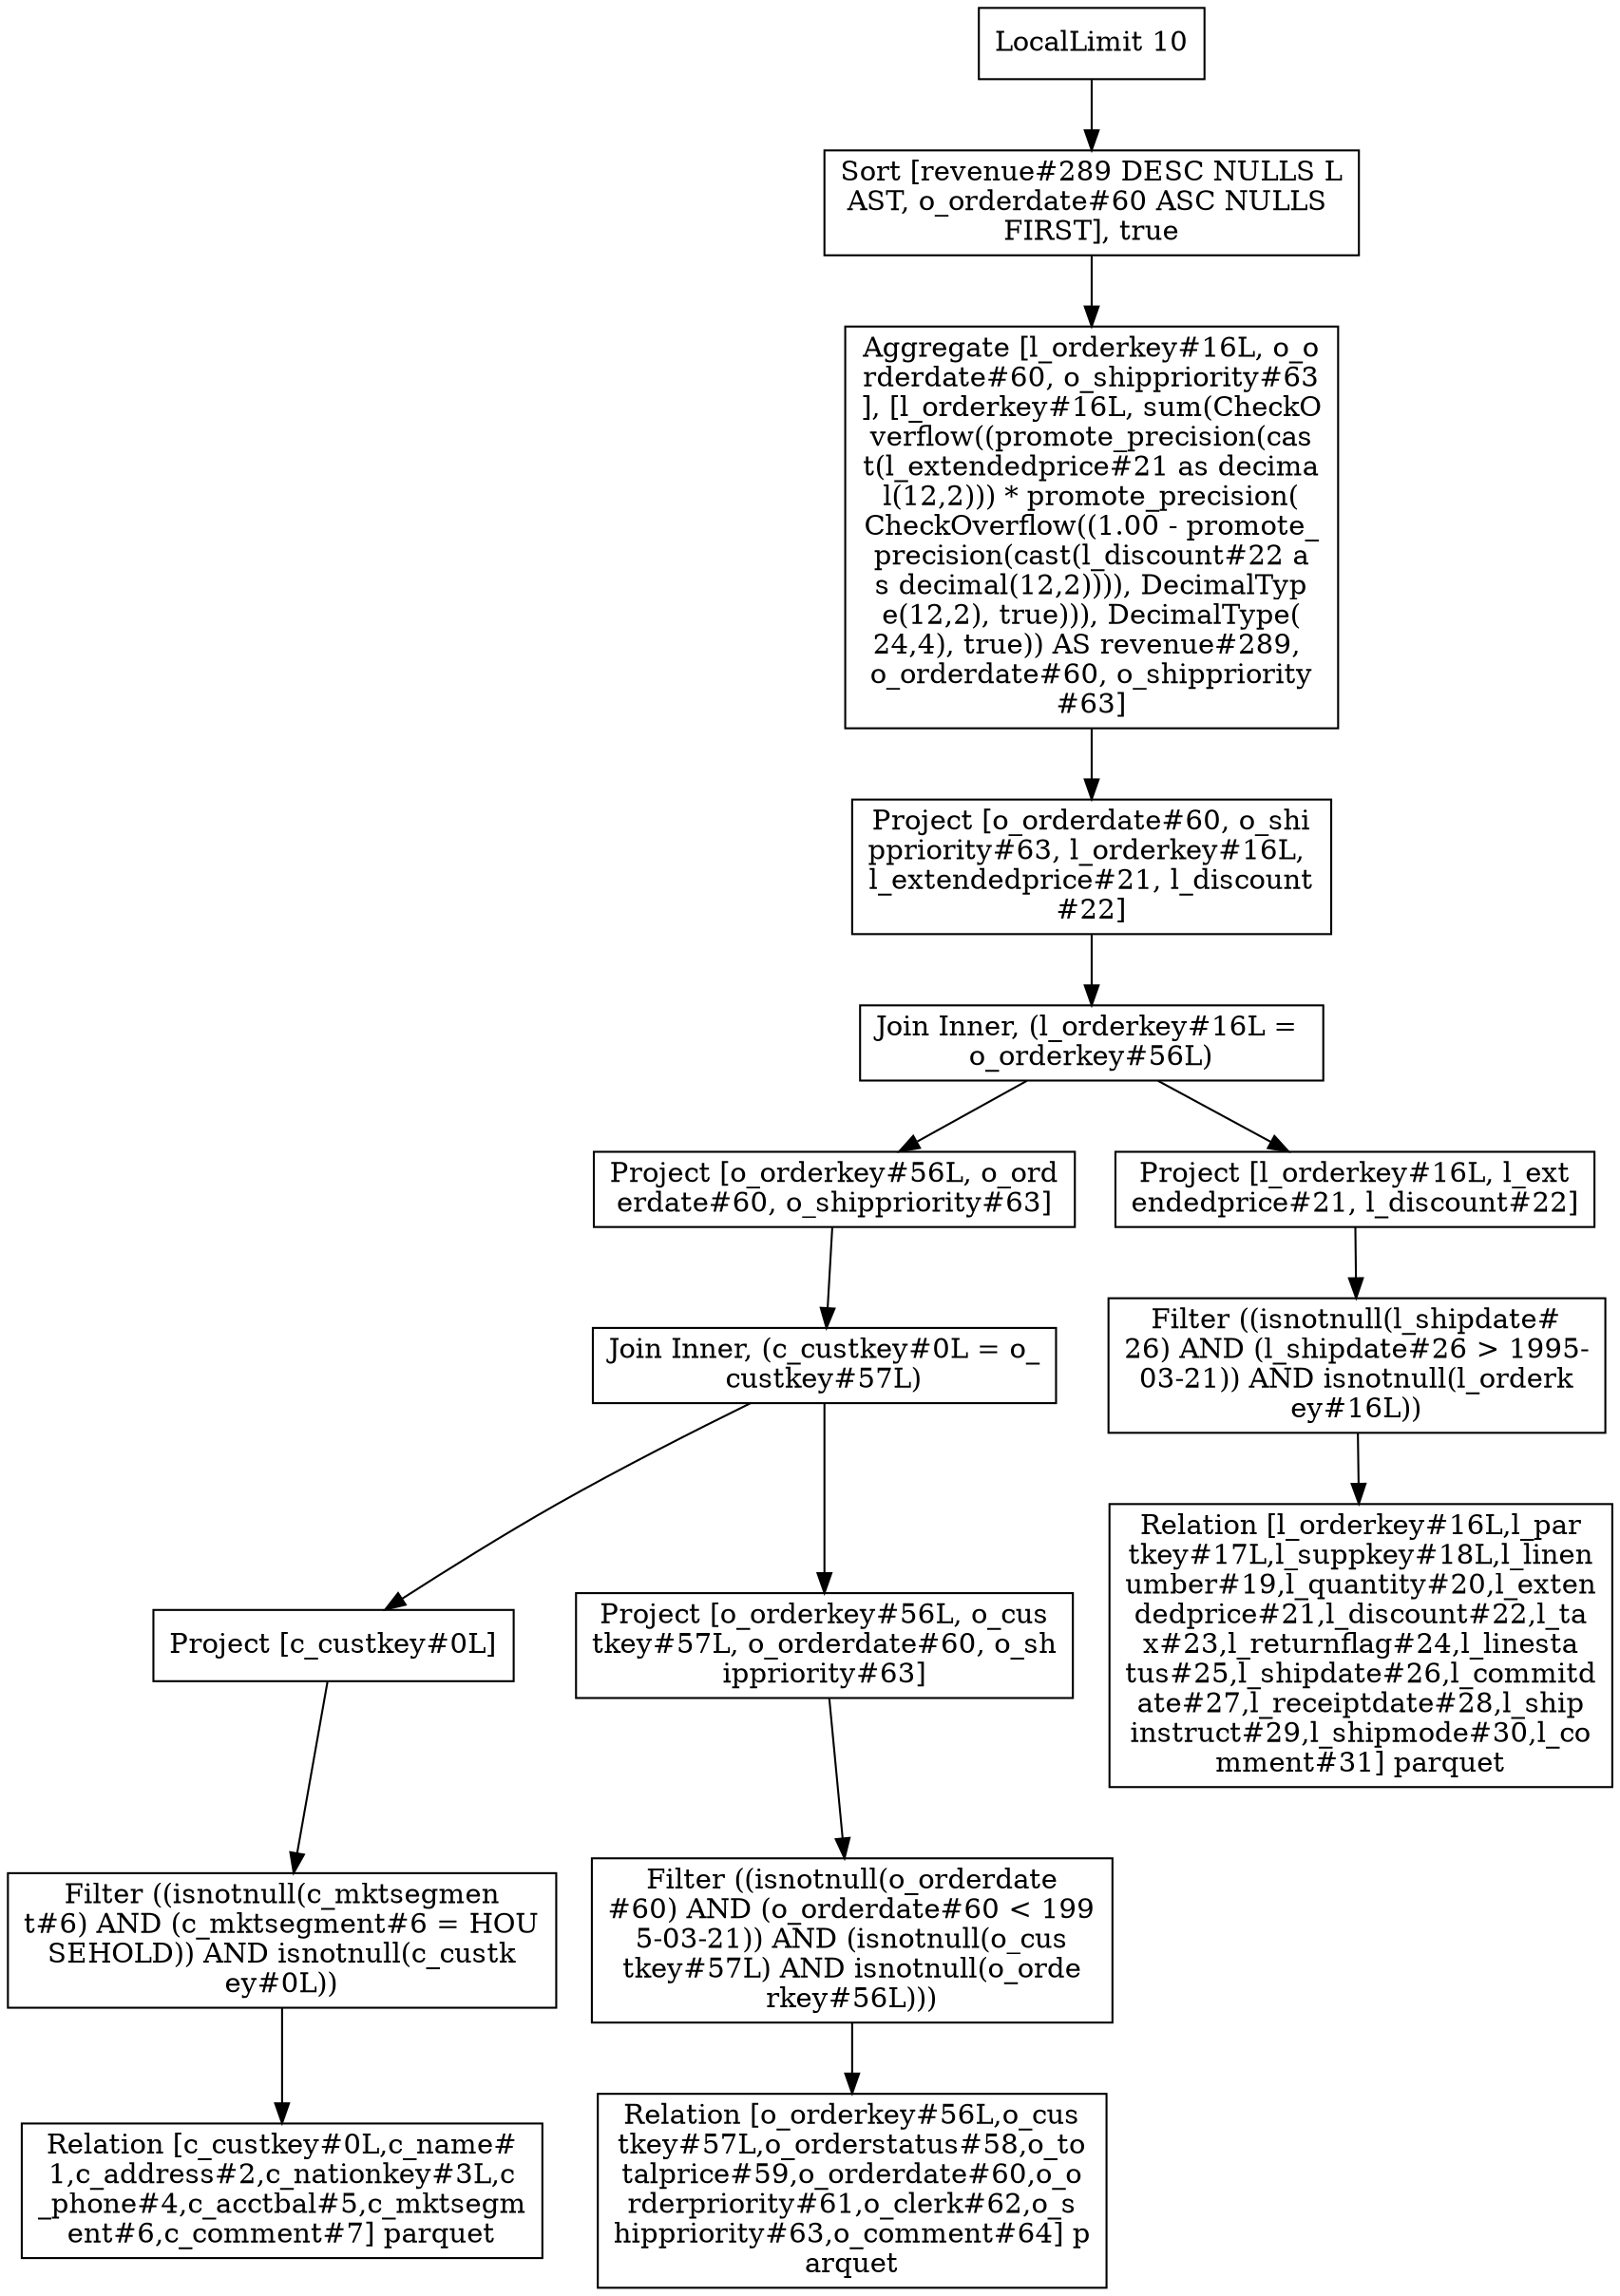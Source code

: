 digraph G {

node0 [shape=box; label="LocalLimit 10"];
	node0 -> node0_0;
node0_0 [shape=box; label="Sort [revenue#289 DESC NULLS L\nAST, o_orderdate#60 ASC NULLS \nFIRST], true"];
	node0_0 -> node0_0_0;
node0_0_0 [shape=box; label="Aggregate [l_orderkey#16L, o_o\nrderdate#60, o_shippriority#63\n], [l_orderkey#16L, sum(CheckO\nverflow((promote_precision(cas\nt(l_extendedprice#21 as decima\nl(12,2))) * promote_precision(\nCheckOverflow((1.00 - promote_\nprecision(cast(l_discount#22 a\ns decimal(12,2)))), DecimalTyp\ne(12,2), true))), DecimalType(\n24,4), true)) AS revenue#289, \no_orderdate#60, o_shippriority\n#63]"];
	node0_0_0 -> node0_0_0_0;
node0_0_0_0 [shape=box; label="Project [o_orderdate#60, o_shi\nppriority#63, l_orderkey#16L, \nl_extendedprice#21, l_discount\n#22]"];
	node0_0_0_0 -> node0_0_0_0_0;
node0_0_0_0_0 [shape=box; label="Join Inner, (l_orderkey#16L = \no_orderkey#56L)"];
	node0_0_0_0_0 -> node0_0_0_0_0_0;
node0_0_0_0_0_0 [shape=box; label="Project [o_orderkey#56L, o_ord\nerdate#60, o_shippriority#63]"];
	node0_0_0_0_0_0 -> node0_0_0_0_0_0_0;
node0_0_0_0_0_0_0 [shape=box; label="Join Inner, (c_custkey#0L = o_\ncustkey#57L)"];
	node0_0_0_0_0_0_0 -> node0_0_0_0_0_0_0_0;
node0_0_0_0_0_0_0_0 [shape=box; label="Project [c_custkey#0L]"];
	node0_0_0_0_0_0_0_0 -> node0_0_0_0_0_0_0_0_0;
node0_0_0_0_0_0_0_0_0 [shape=box; label="Filter ((isnotnull(c_mktsegmen\nt#6) AND (c_mktsegment#6 = HOU\nSEHOLD)) AND isnotnull(c_custk\ney#0L))"];
	node0_0_0_0_0_0_0_0_0 -> node0_0_0_0_0_0_0_0_0_0;
node0_0_0_0_0_0_0_0_0_0 [shape=box; label="Relation [c_custkey#0L,c_name#\n1,c_address#2,c_nationkey#3L,c\n_phone#4,c_acctbal#5,c_mktsegm\nent#6,c_comment#7] parquet"];
	node0_0_0_0_0_0_0 -> node0_0_0_0_0_0_0_1;
node0_0_0_0_0_0_0_1 [shape=box; label="Project [o_orderkey#56L, o_cus\ntkey#57L, o_orderdate#60, o_sh\nippriority#63]"];
	node0_0_0_0_0_0_0_1 -> node0_0_0_0_0_0_0_1_0;
node0_0_0_0_0_0_0_1_0 [shape=box; label="Filter ((isnotnull(o_orderdate\n#60) AND (o_orderdate#60 < 199\n5-03-21)) AND (isnotnull(o_cus\ntkey#57L) AND isnotnull(o_orde\nrkey#56L)))"];
	node0_0_0_0_0_0_0_1_0 -> node0_0_0_0_0_0_0_1_0_0;
node0_0_0_0_0_0_0_1_0_0 [shape=box; label="Relation [o_orderkey#56L,o_cus\ntkey#57L,o_orderstatus#58,o_to\ntalprice#59,o_orderdate#60,o_o\nrderpriority#61,o_clerk#62,o_s\nhippriority#63,o_comment#64] p\narquet"];
	node0_0_0_0_0 -> node0_0_0_0_0_1;
node0_0_0_0_0_1 [shape=box; label="Project [l_orderkey#16L, l_ext\nendedprice#21, l_discount#22]"];
	node0_0_0_0_0_1 -> node0_0_0_0_0_1_0;
node0_0_0_0_0_1_0 [shape=box; label="Filter ((isnotnull(l_shipdate#\n26) AND (l_shipdate#26 > 1995-\n03-21)) AND isnotnull(l_orderk\ney#16L))"];
	node0_0_0_0_0_1_0 -> node0_0_0_0_0_1_0_0;
node0_0_0_0_0_1_0_0 [shape=box; label="Relation [l_orderkey#16L,l_par\ntkey#17L,l_suppkey#18L,l_linen\number#19,l_quantity#20,l_exten\ndedprice#21,l_discount#22,l_ta\nx#23,l_returnflag#24,l_linesta\ntus#25,l_shipdate#26,l_commitd\nate#27,l_receiptdate#28,l_ship\ninstruct#29,l_shipmode#30,l_co\nmment#31] parquet"];
}


